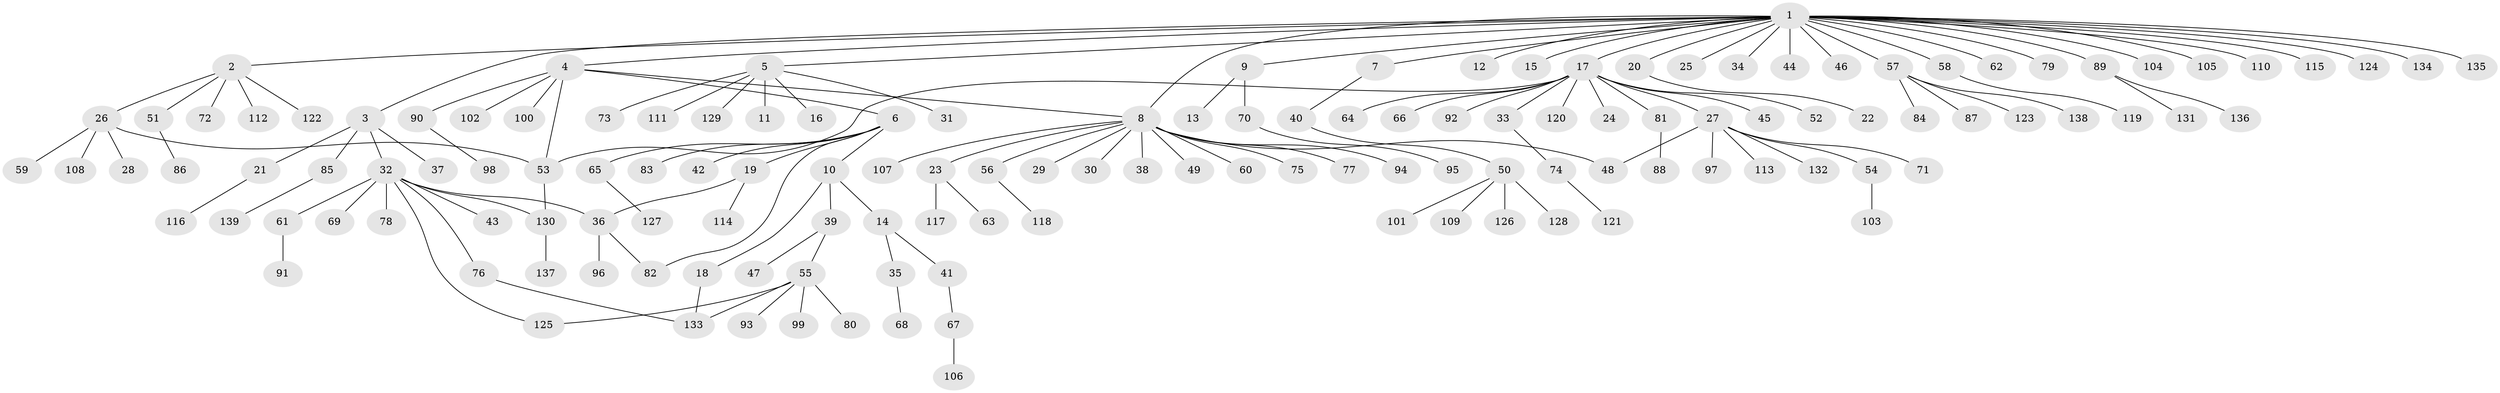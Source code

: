 // coarse degree distribution, {26: 0.009259259259259259, 5: 0.027777777777777776, 4: 0.037037037037037035, 6: 0.027777777777777776, 7: 0.009259259259259259, 2: 0.07407407407407407, 14: 0.009259259259259259, 3: 0.05555555555555555, 1: 0.7314814814814815, 17: 0.009259259259259259, 8: 0.009259259259259259}
// Generated by graph-tools (version 1.1) at 2025/41/03/06/25 10:41:46]
// undirected, 139 vertices, 148 edges
graph export_dot {
graph [start="1"]
  node [color=gray90,style=filled];
  1;
  2;
  3;
  4;
  5;
  6;
  7;
  8;
  9;
  10;
  11;
  12;
  13;
  14;
  15;
  16;
  17;
  18;
  19;
  20;
  21;
  22;
  23;
  24;
  25;
  26;
  27;
  28;
  29;
  30;
  31;
  32;
  33;
  34;
  35;
  36;
  37;
  38;
  39;
  40;
  41;
  42;
  43;
  44;
  45;
  46;
  47;
  48;
  49;
  50;
  51;
  52;
  53;
  54;
  55;
  56;
  57;
  58;
  59;
  60;
  61;
  62;
  63;
  64;
  65;
  66;
  67;
  68;
  69;
  70;
  71;
  72;
  73;
  74;
  75;
  76;
  77;
  78;
  79;
  80;
  81;
  82;
  83;
  84;
  85;
  86;
  87;
  88;
  89;
  90;
  91;
  92;
  93;
  94;
  95;
  96;
  97;
  98;
  99;
  100;
  101;
  102;
  103;
  104;
  105;
  106;
  107;
  108;
  109;
  110;
  111;
  112;
  113;
  114;
  115;
  116;
  117;
  118;
  119;
  120;
  121;
  122;
  123;
  124;
  125;
  126;
  127;
  128;
  129;
  130;
  131;
  132;
  133;
  134;
  135;
  136;
  137;
  138;
  139;
  1 -- 2;
  1 -- 3;
  1 -- 4;
  1 -- 5;
  1 -- 7;
  1 -- 8;
  1 -- 9;
  1 -- 12;
  1 -- 15;
  1 -- 17;
  1 -- 20;
  1 -- 25;
  1 -- 34;
  1 -- 44;
  1 -- 46;
  1 -- 57;
  1 -- 58;
  1 -- 62;
  1 -- 79;
  1 -- 89;
  1 -- 104;
  1 -- 105;
  1 -- 110;
  1 -- 115;
  1 -- 124;
  1 -- 134;
  1 -- 135;
  2 -- 26;
  2 -- 51;
  2 -- 72;
  2 -- 112;
  2 -- 122;
  3 -- 21;
  3 -- 32;
  3 -- 37;
  3 -- 85;
  4 -- 6;
  4 -- 8;
  4 -- 53;
  4 -- 90;
  4 -- 100;
  4 -- 102;
  5 -- 11;
  5 -- 16;
  5 -- 31;
  5 -- 73;
  5 -- 111;
  5 -- 129;
  6 -- 10;
  6 -- 19;
  6 -- 42;
  6 -- 65;
  6 -- 82;
  6 -- 83;
  7 -- 40;
  8 -- 23;
  8 -- 29;
  8 -- 30;
  8 -- 38;
  8 -- 48;
  8 -- 49;
  8 -- 56;
  8 -- 60;
  8 -- 75;
  8 -- 77;
  8 -- 94;
  8 -- 107;
  9 -- 13;
  9 -- 70;
  10 -- 14;
  10 -- 18;
  10 -- 39;
  14 -- 35;
  14 -- 41;
  17 -- 24;
  17 -- 27;
  17 -- 33;
  17 -- 45;
  17 -- 52;
  17 -- 53;
  17 -- 64;
  17 -- 66;
  17 -- 81;
  17 -- 92;
  17 -- 120;
  18 -- 133;
  19 -- 36;
  19 -- 114;
  20 -- 22;
  21 -- 116;
  23 -- 63;
  23 -- 117;
  26 -- 28;
  26 -- 53;
  26 -- 59;
  26 -- 108;
  27 -- 48;
  27 -- 54;
  27 -- 71;
  27 -- 97;
  27 -- 113;
  27 -- 132;
  32 -- 36;
  32 -- 43;
  32 -- 61;
  32 -- 69;
  32 -- 76;
  32 -- 78;
  32 -- 125;
  32 -- 130;
  33 -- 74;
  35 -- 68;
  36 -- 82;
  36 -- 96;
  39 -- 47;
  39 -- 55;
  40 -- 50;
  41 -- 67;
  50 -- 101;
  50 -- 109;
  50 -- 126;
  50 -- 128;
  51 -- 86;
  53 -- 130;
  54 -- 103;
  55 -- 80;
  55 -- 93;
  55 -- 99;
  55 -- 125;
  55 -- 133;
  56 -- 118;
  57 -- 84;
  57 -- 87;
  57 -- 123;
  57 -- 138;
  58 -- 119;
  61 -- 91;
  65 -- 127;
  67 -- 106;
  70 -- 95;
  74 -- 121;
  76 -- 133;
  81 -- 88;
  85 -- 139;
  89 -- 131;
  89 -- 136;
  90 -- 98;
  130 -- 137;
}

